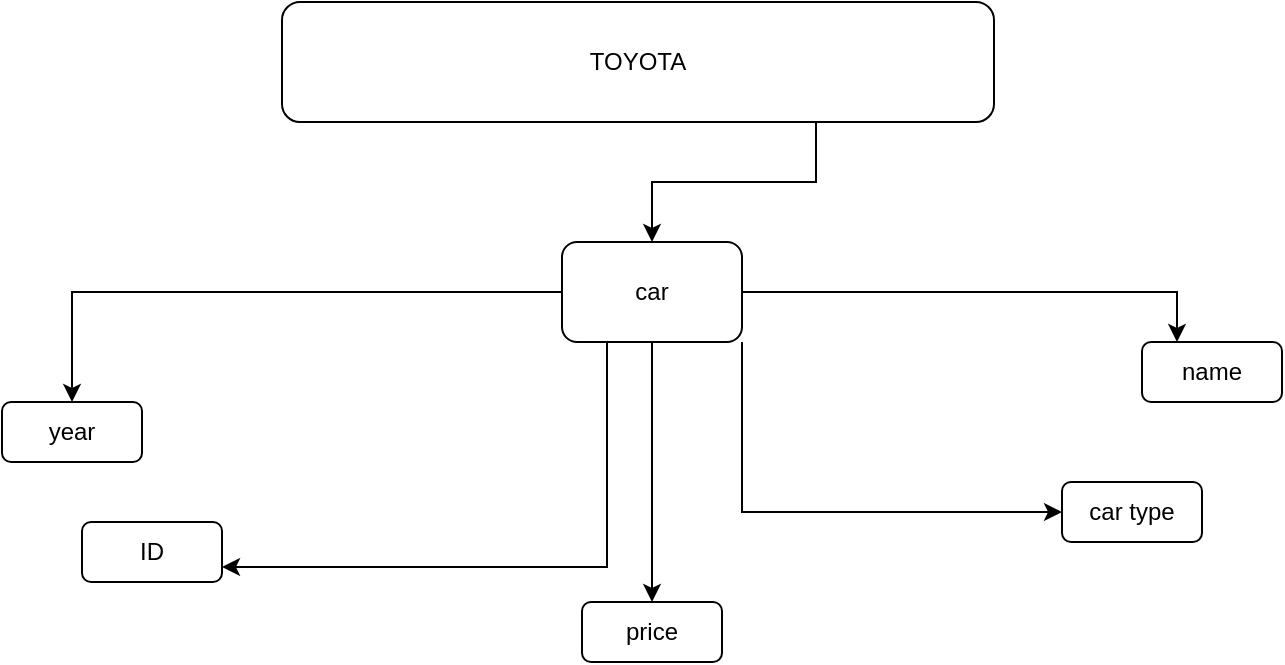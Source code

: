 <mxfile version="21.6.8" type="device">
  <diagram name="‫עמוד-1‬" id="6Hkzr6XozSLfAFYF-98b">
    <mxGraphModel dx="1034" dy="557" grid="1" gridSize="10" guides="1" tooltips="1" connect="1" arrows="1" fold="1" page="1" pageScale="1" pageWidth="827" pageHeight="1169" math="0" shadow="0">
      <root>
        <mxCell id="0" />
        <mxCell id="1" parent="0" />
        <mxCell id="QvQ5mWHRaIZcJQmKz3-U-97" style="edgeStyle=orthogonalEdgeStyle;rounded=0;orthogonalLoop=1;jettySize=auto;html=1;exitX=0.75;exitY=1;exitDx=0;exitDy=0;entryX=0.5;entryY=0;entryDx=0;entryDy=0;" edge="1" parent="1" source="QvQ5mWHRaIZcJQmKz3-U-1" target="QvQ5mWHRaIZcJQmKz3-U-27">
          <mxGeometry relative="1" as="geometry" />
        </mxCell>
        <mxCell id="QvQ5mWHRaIZcJQmKz3-U-1" value="TOYOTA" style="rounded=1;whiteSpace=wrap;html=1;" vertex="1" parent="1">
          <mxGeometry x="220" y="20" width="356" height="60" as="geometry" />
        </mxCell>
        <mxCell id="QvQ5mWHRaIZcJQmKz3-U-22" style="edgeStyle=orthogonalEdgeStyle;rounded=0;orthogonalLoop=1;jettySize=auto;html=1;exitX=1;exitY=0.5;exitDx=0;exitDy=0;entryX=0.25;entryY=0;entryDx=0;entryDy=0;" edge="1" parent="1" source="QvQ5mWHRaIZcJQmKz3-U-27" target="QvQ5mWHRaIZcJQmKz3-U-28">
          <mxGeometry relative="1" as="geometry" />
        </mxCell>
        <mxCell id="QvQ5mWHRaIZcJQmKz3-U-23" style="edgeStyle=orthogonalEdgeStyle;rounded=0;orthogonalLoop=1;jettySize=auto;html=1;exitX=1;exitY=1;exitDx=0;exitDy=0;entryX=0;entryY=0.5;entryDx=0;entryDy=0;" edge="1" parent="1" source="QvQ5mWHRaIZcJQmKz3-U-27" target="QvQ5mWHRaIZcJQmKz3-U-32">
          <mxGeometry relative="1" as="geometry" />
        </mxCell>
        <mxCell id="QvQ5mWHRaIZcJQmKz3-U-24" style="edgeStyle=orthogonalEdgeStyle;rounded=0;orthogonalLoop=1;jettySize=auto;html=1;exitX=0.5;exitY=1;exitDx=0;exitDy=0;entryX=0.5;entryY=0;entryDx=0;entryDy=0;" edge="1" parent="1" source="QvQ5mWHRaIZcJQmKz3-U-27" target="QvQ5mWHRaIZcJQmKz3-U-30">
          <mxGeometry relative="1" as="geometry" />
        </mxCell>
        <mxCell id="QvQ5mWHRaIZcJQmKz3-U-25" style="edgeStyle=orthogonalEdgeStyle;rounded=0;orthogonalLoop=1;jettySize=auto;html=1;exitX=0.25;exitY=1;exitDx=0;exitDy=0;entryX=1;entryY=0.75;entryDx=0;entryDy=0;" edge="1" parent="1" source="QvQ5mWHRaIZcJQmKz3-U-27" target="QvQ5mWHRaIZcJQmKz3-U-29">
          <mxGeometry relative="1" as="geometry" />
        </mxCell>
        <mxCell id="QvQ5mWHRaIZcJQmKz3-U-26" style="edgeStyle=orthogonalEdgeStyle;rounded=0;orthogonalLoop=1;jettySize=auto;html=1;exitX=0;exitY=0.5;exitDx=0;exitDy=0;entryX=0.5;entryY=0;entryDx=0;entryDy=0;" edge="1" parent="1" source="QvQ5mWHRaIZcJQmKz3-U-27" target="QvQ5mWHRaIZcJQmKz3-U-31">
          <mxGeometry relative="1" as="geometry" />
        </mxCell>
        <mxCell id="QvQ5mWHRaIZcJQmKz3-U-27" value="car" style="rounded=1;whiteSpace=wrap;html=1;" vertex="1" parent="1">
          <mxGeometry x="360" y="140" width="90" height="50" as="geometry" />
        </mxCell>
        <mxCell id="QvQ5mWHRaIZcJQmKz3-U-28" value="name" style="rounded=1;whiteSpace=wrap;html=1;" vertex="1" parent="1">
          <mxGeometry x="650" y="190" width="70" height="30" as="geometry" />
        </mxCell>
        <mxCell id="QvQ5mWHRaIZcJQmKz3-U-29" value="ID" style="rounded=1;whiteSpace=wrap;html=1;" vertex="1" parent="1">
          <mxGeometry x="120" y="280" width="70" height="30" as="geometry" />
        </mxCell>
        <mxCell id="QvQ5mWHRaIZcJQmKz3-U-30" value="price" style="rounded=1;whiteSpace=wrap;html=1;" vertex="1" parent="1">
          <mxGeometry x="370" y="320" width="70" height="30" as="geometry" />
        </mxCell>
        <mxCell id="QvQ5mWHRaIZcJQmKz3-U-31" value="year" style="rounded=1;whiteSpace=wrap;html=1;" vertex="1" parent="1">
          <mxGeometry x="80" y="220" width="70" height="30" as="geometry" />
        </mxCell>
        <mxCell id="QvQ5mWHRaIZcJQmKz3-U-32" value="car type" style="rounded=1;whiteSpace=wrap;html=1;" vertex="1" parent="1">
          <mxGeometry x="610" y="260" width="70" height="30" as="geometry" />
        </mxCell>
      </root>
    </mxGraphModel>
  </diagram>
</mxfile>
